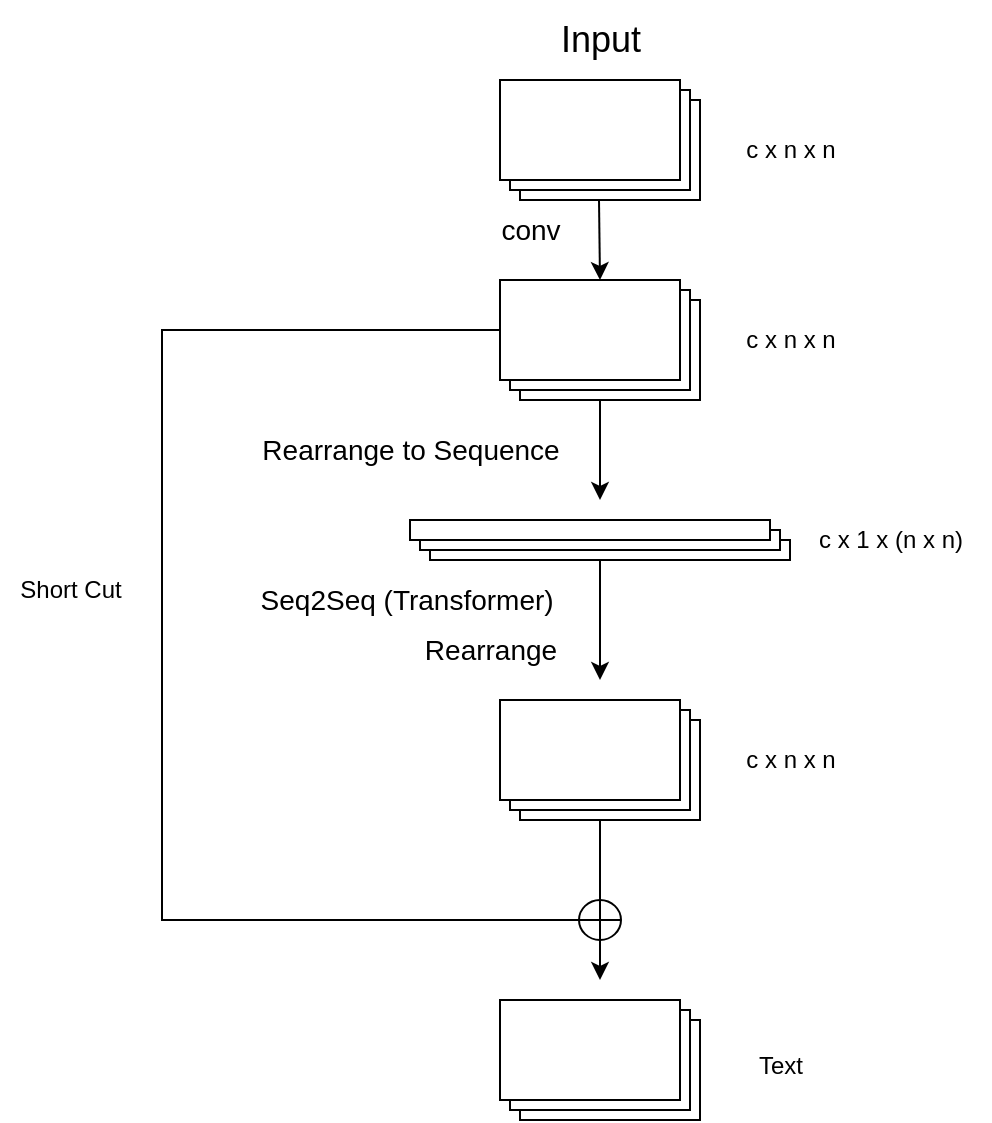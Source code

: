 <mxfile version="21.2.9" type="github">
  <diagram name="第 1 页" id="xl69UvYNIWuKGF_YYE_F">
    <mxGraphModel dx="1290" dy="549" grid="1" gridSize="10" guides="1" tooltips="1" connect="1" arrows="1" fold="1" page="1" pageScale="1" pageWidth="827" pageHeight="1169" math="0" shadow="0">
      <root>
        <mxCell id="0" />
        <mxCell id="1" parent="0" />
        <mxCell id="Kp3SWMMGHME06NrM-yMf-6" value="" style="verticalLabelPosition=bottom;verticalAlign=top;html=1;shape=mxgraph.basic.layered_rect;dx=10;outlineConnect=0;whiteSpace=wrap;" vertex="1" parent="1">
          <mxGeometry x="350" y="200" width="100" height="60" as="geometry" />
        </mxCell>
        <mxCell id="Kp3SWMMGHME06NrM-yMf-2" value="" style="endArrow=classic;html=1;rounded=0;" edge="1" parent="1">
          <mxGeometry width="50" height="50" relative="1" as="geometry">
            <mxPoint x="399.5" y="260" as="sourcePoint" />
            <mxPoint x="400" y="300" as="targetPoint" />
          </mxGeometry>
        </mxCell>
        <mxCell id="Kp3SWMMGHME06NrM-yMf-3" value="&lt;font style=&quot;font-size: 18px;&quot;&gt;Input&lt;/font&gt;" style="text;html=1;align=center;verticalAlign=middle;resizable=0;points=[];autosize=1;strokeColor=none;fillColor=none;" vertex="1" parent="1">
          <mxGeometry x="370" y="160" width="60" height="40" as="geometry" />
        </mxCell>
        <mxCell id="Kp3SWMMGHME06NrM-yMf-5" value="&lt;font style=&quot;font-size: 14px;&quot;&gt;Rearrange to Sequence&lt;/font&gt;" style="text;html=1;align=center;verticalAlign=middle;resizable=0;points=[];autosize=1;strokeColor=none;fillColor=none;" vertex="1" parent="1">
          <mxGeometry x="220" y="370" width="170" height="30" as="geometry" />
        </mxCell>
        <mxCell id="Kp3SWMMGHME06NrM-yMf-8" value="c x n x n" style="text;html=1;align=center;verticalAlign=middle;resizable=0;points=[];autosize=1;strokeColor=none;fillColor=none;" vertex="1" parent="1">
          <mxGeometry x="460" y="220" width="70" height="30" as="geometry" />
        </mxCell>
        <mxCell id="Kp3SWMMGHME06NrM-yMf-24" style="edgeStyle=orthogonalEdgeStyle;rounded=0;orthogonalLoop=1;jettySize=auto;html=1;exitX=0;exitY=0;exitDx=0;exitDy=25;exitPerimeter=0;dashed=True;" edge="1" parent="1" source="Kp3SWMMGHME06NrM-yMf-10">
          <mxGeometry relative="1" as="geometry">
            <mxPoint x="400" y="620" as="targetPoint" />
            <Array as="points">
              <mxPoint x="181" y="325" />
            </Array>
          </mxGeometry>
        </mxCell>
        <mxCell id="Kp3SWMMGHME06NrM-yMf-10" value="" style="verticalLabelPosition=bottom;verticalAlign=top;html=1;shape=mxgraph.basic.layered_rect;dx=10;outlineConnect=0;whiteSpace=wrap;" vertex="1" parent="1">
          <mxGeometry x="350" y="300" width="100" height="60" as="geometry" />
        </mxCell>
        <mxCell id="Kp3SWMMGHME06NrM-yMf-11" value="c x n x n" style="text;html=1;align=center;verticalAlign=middle;resizable=0;points=[];autosize=1;strokeColor=none;fillColor=none;" vertex="1" parent="1">
          <mxGeometry x="460" y="315" width="70" height="30" as="geometry" />
        </mxCell>
        <mxCell id="Kp3SWMMGHME06NrM-yMf-13" value="" style="verticalLabelPosition=bottom;verticalAlign=top;html=1;shape=mxgraph.basic.layered_rect;dx=10;outlineConnect=0;whiteSpace=wrap;" vertex="1" parent="1">
          <mxGeometry x="305" y="420" width="190" height="20" as="geometry" />
        </mxCell>
        <mxCell id="Kp3SWMMGHME06NrM-yMf-14" value="" style="endArrow=classic;html=1;rounded=0;" edge="1" parent="1" source="Kp3SWMMGHME06NrM-yMf-10">
          <mxGeometry width="50" height="50" relative="1" as="geometry">
            <mxPoint x="400" y="400" as="sourcePoint" />
            <mxPoint x="400" y="410" as="targetPoint" />
          </mxGeometry>
        </mxCell>
        <mxCell id="Kp3SWMMGHME06NrM-yMf-15" value="c x 1 x (n x n)" style="text;html=1;align=center;verticalAlign=middle;resizable=0;points=[];autosize=1;strokeColor=none;fillColor=none;" vertex="1" parent="1">
          <mxGeometry x="495" y="415" width="100" height="30" as="geometry" />
        </mxCell>
        <mxCell id="Kp3SWMMGHME06NrM-yMf-16" value="&lt;font style=&quot;font-size: 14px;&quot;&gt;conv&lt;/font&gt;" style="text;html=1;align=center;verticalAlign=middle;resizable=0;points=[];autosize=1;strokeColor=none;fillColor=none;" vertex="1" parent="1">
          <mxGeometry x="340" y="260" width="50" height="30" as="geometry" />
        </mxCell>
        <mxCell id="Kp3SWMMGHME06NrM-yMf-17" value="" style="endArrow=classic;html=1;rounded=0;" edge="1" parent="1" source="Kp3SWMMGHME06NrM-yMf-13">
          <mxGeometry width="50" height="50" relative="1" as="geometry">
            <mxPoint x="400" y="450" as="sourcePoint" />
            <mxPoint x="400" y="500" as="targetPoint" />
          </mxGeometry>
        </mxCell>
        <mxCell id="Kp3SWMMGHME06NrM-yMf-18" value="&lt;font style=&quot;font-size: 14px;&quot;&gt;Seq2Seq (Transformer)&amp;nbsp;&lt;/font&gt;" style="text;html=1;align=center;verticalAlign=middle;resizable=0;points=[];autosize=1;strokeColor=none;fillColor=none;" vertex="1" parent="1">
          <mxGeometry x="220" y="445" width="170" height="30" as="geometry" />
        </mxCell>
        <mxCell id="Kp3SWMMGHME06NrM-yMf-19" value="&lt;font style=&quot;font-size: 14px;&quot;&gt;Rearrange&lt;/font&gt;" style="text;html=1;align=center;verticalAlign=middle;resizable=0;points=[];autosize=1;strokeColor=none;fillColor=none;" vertex="1" parent="1">
          <mxGeometry x="300" y="470" width="90" height="30" as="geometry" />
        </mxCell>
        <mxCell id="Kp3SWMMGHME06NrM-yMf-22" value="" style="verticalLabelPosition=bottom;verticalAlign=top;html=1;shape=mxgraph.basic.layered_rect;dx=10;outlineConnect=0;whiteSpace=wrap;" vertex="1" parent="1">
          <mxGeometry x="350" y="510" width="100" height="60" as="geometry" />
        </mxCell>
        <mxCell id="Kp3SWMMGHME06NrM-yMf-23" value="c x n x n" style="text;html=1;align=center;verticalAlign=middle;resizable=0;points=[];autosize=1;strokeColor=none;fillColor=none;" vertex="1" parent="1">
          <mxGeometry x="460" y="525" width="70" height="30" as="geometry" />
        </mxCell>
        <mxCell id="Kp3SWMMGHME06NrM-yMf-30" style="edgeStyle=orthogonalEdgeStyle;rounded=0;orthogonalLoop=1;jettySize=auto;html=1;exitX=0.5;exitY=1;exitDx=0;exitDy=0;" edge="1" parent="1" source="Kp3SWMMGHME06NrM-yMf-27">
          <mxGeometry relative="1" as="geometry">
            <mxPoint x="400" y="650" as="targetPoint" />
          </mxGeometry>
        </mxCell>
        <mxCell id="Kp3SWMMGHME06NrM-yMf-27" value="" style="shape=orEllipse;perimeter=ellipsePerimeter;whiteSpace=wrap;html=1;backgroundOutline=1;" vertex="1" parent="1">
          <mxGeometry x="389.5" y="610" width="21" height="20" as="geometry" />
        </mxCell>
        <mxCell id="Kp3SWMMGHME06NrM-yMf-28" value="Short Cut" style="text;html=1;align=center;verticalAlign=middle;resizable=0;points=[];autosize=1;strokeColor=none;fillColor=none;" vertex="1" parent="1">
          <mxGeometry x="100" y="440" width="70" height="30" as="geometry" />
        </mxCell>
        <mxCell id="Kp3SWMMGHME06NrM-yMf-29" value="" style="endArrow=none;html=1;rounded=0;exitX=0.5;exitY=0;exitDx=0;exitDy=0;" edge="1" parent="1" source="Kp3SWMMGHME06NrM-yMf-27">
          <mxGeometry width="50" height="50" relative="1" as="geometry">
            <mxPoint x="380" y="610" as="sourcePoint" />
            <mxPoint x="400" y="570" as="targetPoint" />
          </mxGeometry>
        </mxCell>
        <mxCell id="Kp3SWMMGHME06NrM-yMf-31" value="" style="verticalLabelPosition=bottom;verticalAlign=top;html=1;shape=mxgraph.basic.layered_rect;dx=10;outlineConnect=0;whiteSpace=wrap;" vertex="1" parent="1">
          <mxGeometry x="350" y="660" width="100" height="60" as="geometry" />
        </mxCell>
        <mxCell id="Kp3SWMMGHME06NrM-yMf-32" value="Text" style="text;html=1;align=center;verticalAlign=middle;resizable=0;points=[];autosize=1;strokeColor=none;fillColor=none;" vertex="1" parent="1">
          <mxGeometry x="465" y="678" width="50" height="30" as="geometry" />
        </mxCell>
      </root>
    </mxGraphModel>
  </diagram>
</mxfile>
